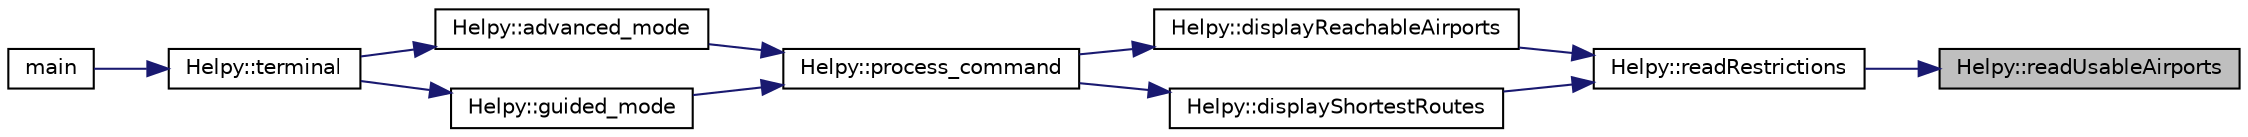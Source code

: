 digraph "Helpy::readUsableAirports"
{
 // LATEX_PDF_SIZE
  edge [fontname="Helvetica",fontsize="10",labelfontname="Helvetica",labelfontsize="10"];
  node [fontname="Helvetica",fontsize="10",shape=record];
  rankdir="RL";
  Node1 [label="Helpy::readUsableAirports",height=0.2,width=0.4,color="black", fillcolor="grey75", style="filled", fontcolor="black",tooltip="reads the airports that the user wants to use @complexity O(n^2)"];
  Node1 -> Node2 [dir="back",color="midnightblue",fontsize="10",style="solid",fontname="Helvetica"];
  Node2 [label="Helpy::readRestrictions",height=0.2,width=0.4,color="black", fillcolor="white", style="filled",URL="$classHelpy.html#a00ddd92a095c970241a1ae73a195608f",tooltip="reads the Airlines and the Airports the user would like to use @complexity O(n^2)"];
  Node2 -> Node3 [dir="back",color="midnightblue",fontsize="10",style="solid",fontname="Helvetica"];
  Node3 [label="Helpy::displayReachableAirports",height=0.2,width=0.4,color="black", fillcolor="white", style="filled",URL="$classHelpy.html#a7052e9a5e346e41892c26da08cf9c06e",tooltip="displays all the Airports you can reach from a starting point in a certain number of flights @complex..."];
  Node3 -> Node4 [dir="back",color="midnightblue",fontsize="10",style="solid",fontname="Helvetica"];
  Node4 [label="Helpy::process_command",height=0.2,width=0.4,color="black", fillcolor="white", style="filled",URL="$classHelpy.html#ac18c8353d0a7f41c9363433f826988fe",tooltip="processes the commands that were inputted @complexity O(n^2 * log(n))"];
  Node4 -> Node5 [dir="back",color="midnightblue",fontsize="10",style="solid",fontname="Helvetica"];
  Node5 [label="Helpy::advanced_mode",height=0.2,width=0.4,color="black", fillcolor="white", style="filled",URL="$classHelpy.html#a8fa3cfb126e6423475a34637b50d8334",tooltip="executes the advanced mode of the UI @complexity O(1)"];
  Node5 -> Node6 [dir="back",color="midnightblue",fontsize="10",style="solid",fontname="Helvetica"];
  Node6 [label="Helpy::terminal",height=0.2,width=0.4,color="black", fillcolor="white", style="filled",URL="$classHelpy.html#aaa754efec4177b0c763859b5847d10d3",tooltip="allows the user to choose the mode of the UI @complexity O(n^2)"];
  Node6 -> Node7 [dir="back",color="midnightblue",fontsize="10",style="solid",fontname="Helvetica"];
  Node7 [label="main",height=0.2,width=0.4,color="black", fillcolor="white", style="filled",URL="$main_8cpp.html#ae66f6b31b5ad750f1fe042a706a4e3d4",tooltip=" "];
  Node4 -> Node8 [dir="back",color="midnightblue",fontsize="10",style="solid",fontname="Helvetica"];
  Node8 [label="Helpy::guided_mode",height=0.2,width=0.4,color="black", fillcolor="white", style="filled",URL="$classHelpy.html#af5932f8789f41f033f894cd659aff329",tooltip="executes the guided mode of the UI @complexity O(1)"];
  Node8 -> Node6 [dir="back",color="midnightblue",fontsize="10",style="solid",fontname="Helvetica"];
  Node2 -> Node9 [dir="back",color="midnightblue",fontsize="10",style="solid",fontname="Helvetica"];
  Node9 [label="Helpy::displayShortestRoutes",height=0.2,width=0.4,color="black", fillcolor="white", style="filled",URL="$classHelpy.html#a55726343e5f6dac4150ca434cd445e70",tooltip="displays the shortest routes you can take from an Airport to another @complexity O(n^2 + |V| + |E|)"];
  Node9 -> Node4 [dir="back",color="midnightblue",fontsize="10",style="solid",fontname="Helvetica"];
}
